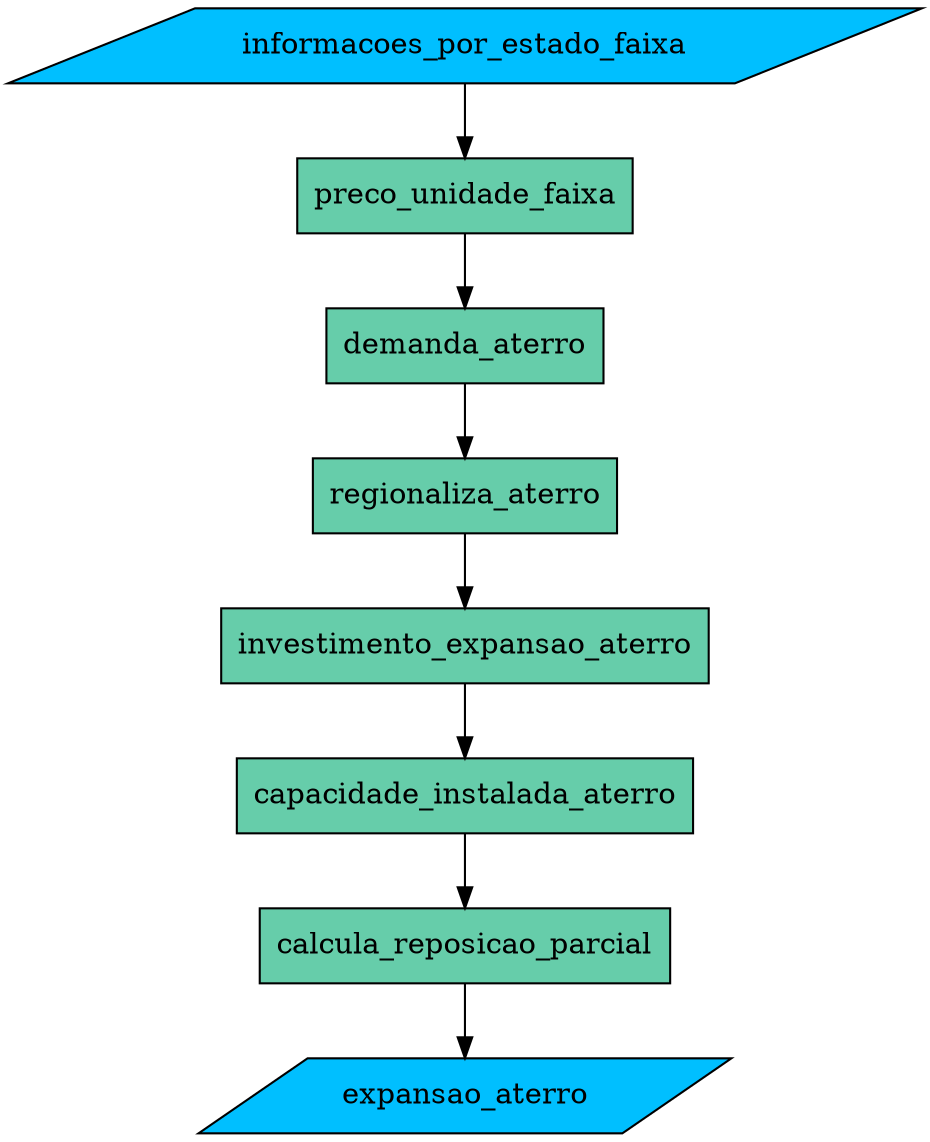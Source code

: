 digraph Residuo {
    fontname = "Segoe UI"
    node [shape=box, style=filled, fillcolor=aquamarine3]
    informacoes_por_estado_faixa, expansao_aterro [shape=parallelogram fillcolor=deepskyblue]

    informacoes_por_estado_faixa -> preco_unidade_faixa
    -> demanda_aterro
    -> regionaliza_aterro
    -> investimento_expansao_aterro
    -> capacidade_instalada_aterro
    -> calcula_reposicao_parcial
    -> expansao_aterro
}